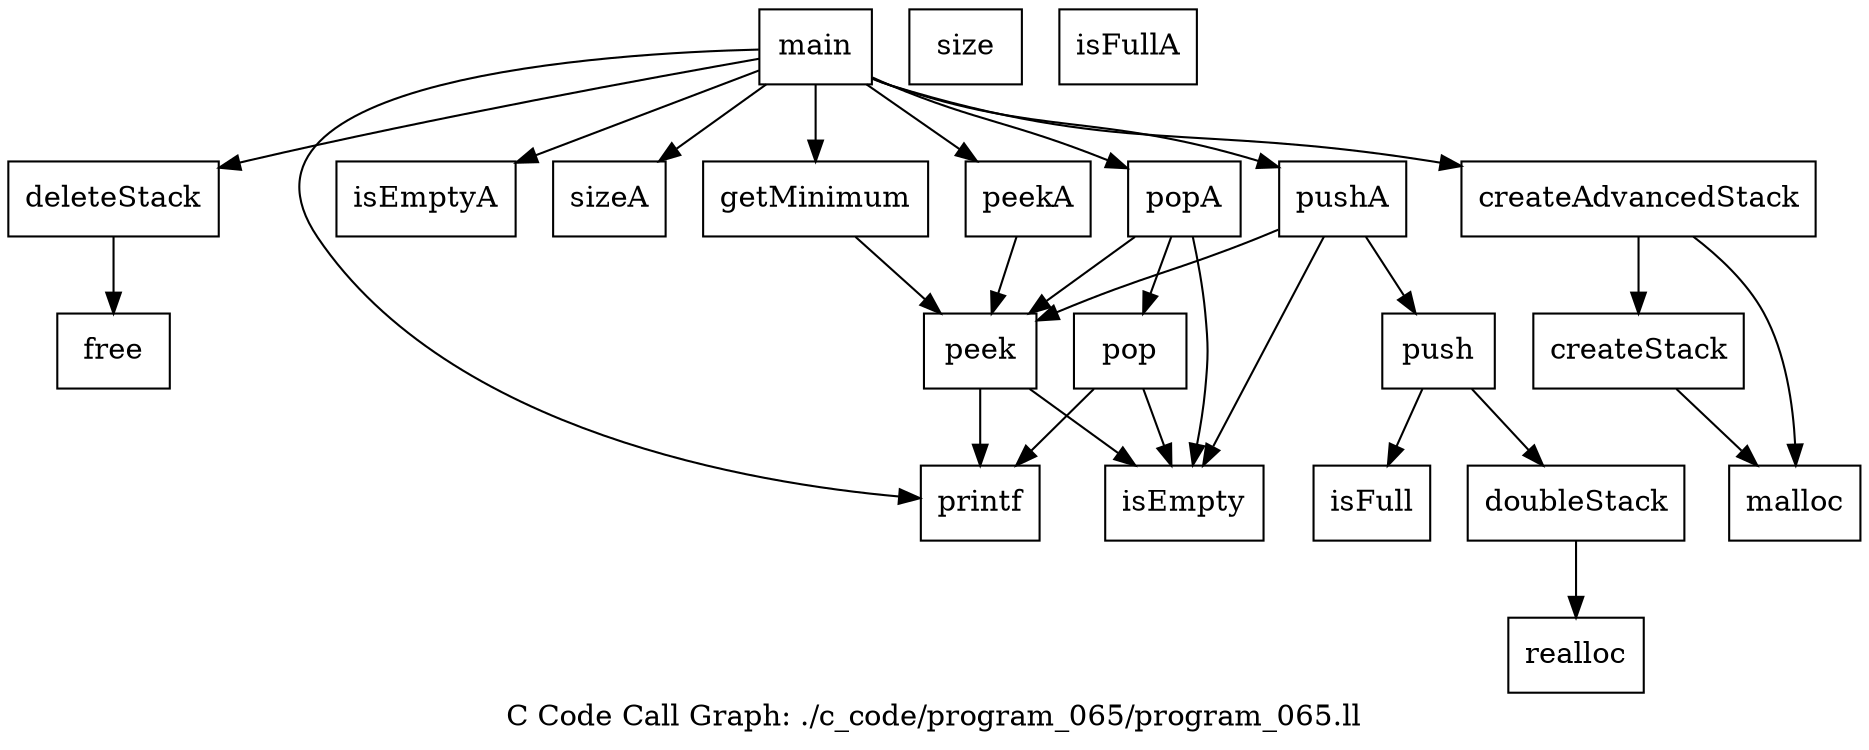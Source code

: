 digraph "C Code Call Graph: ./c_code/program_065/program_065.ll" {
	label="C Code Call Graph: ./c_code/program_065/program_065.ll";

	Node0x5635333cb2b0 [shape=record,label="{createStack}"];
	Node0x5635333cb2b0 -> Node0x5635333cb530;
	Node0x5635333cb530 [shape=record,label="{malloc}"];
	Node0x5635333c2cf0 [shape=record,label="{isEmpty}"];
	Node0x5635333c3aa0 [shape=record,label="{size}"];
	Node0x5635333569e0 [shape=record,label="{isFull}"];
	Node0x5635333be750 [shape=record,label="{doubleStack}"];
	Node0x5635333be750 -> Node0x5635333bf7b0;
	Node0x5635333bf7b0 [shape=record,label="{realloc}"];
	Node0x5635333c2910 [shape=record,label="{push}"];
	Node0x5635333c2910 -> Node0x5635333569e0;
	Node0x5635333c2910 -> Node0x5635333be750;
	Node0x5635333be5f0 [shape=record,label="{pop}"];
	Node0x5635333be5f0 -> Node0x5635333c2cf0;
	Node0x5635333be5f0 -> Node0x5635333dadb0;
	Node0x5635333dadb0 [shape=record,label="{printf}"];
	Node0x5635333dae30 [shape=record,label="{peek}"];
	Node0x5635333dae30 -> Node0x5635333c2cf0;
	Node0x5635333dae30 -> Node0x5635333dadb0;
	Node0x5635333daeb0 [shape=record,label="{deleteStack}"];
	Node0x5635333daeb0 -> Node0x5635333daf30;
	Node0x5635333daf30 [shape=record,label="{free}"];
	Node0x5635333db010 [shape=record,label="{isEmptyA}"];
	Node0x5635333db090 [shape=record,label="{sizeA}"];
	Node0x5635333db110 [shape=record,label="{isFullA}"];
	Node0x5635333db190 [shape=record,label="{pushA}"];
	Node0x5635333db190 -> Node0x5635333c2910;
	Node0x5635333db190 -> Node0x5635333c2cf0;
	Node0x5635333db190 -> Node0x5635333dae30;
	Node0x5635333db830 [shape=record,label="{popA}"];
	Node0x5635333db830 -> Node0x5635333c2cf0;
	Node0x5635333db830 -> Node0x5635333dae30;
	Node0x5635333db830 -> Node0x5635333be5f0;
	Node0x5635333dba00 [shape=record,label="{peekA}"];
	Node0x5635333dba00 -> Node0x5635333dae30;
	Node0x5635333dba80 [shape=record,label="{getMinimum}"];
	Node0x5635333dba80 -> Node0x5635333dae30;
	Node0x5635333dbb00 [shape=record,label="{createAdvancedStack}"];
	Node0x5635333dbb00 -> Node0x5635333cb530;
	Node0x5635333dbb00 -> Node0x5635333cb2b0;
	Node0x5635333dbb80 [shape=record,label="{main}"];
	Node0x5635333dbb80 -> Node0x5635333dbb00;
	Node0x5635333dbb80 -> Node0x5635333db190;
	Node0x5635333dbb80 -> Node0x5635333dba00;
	Node0x5635333dbb80 -> Node0x5635333dadb0;
	Node0x5635333dbb80 -> Node0x5635333db090;
	Node0x5635333dbb80 -> Node0x5635333daeb0;
	Node0x5635333dbb80 -> Node0x5635333db830;
	Node0x5635333dbb80 -> Node0x5635333db010;
	Node0x5635333dbb80 -> Node0x5635333dba80;
}
